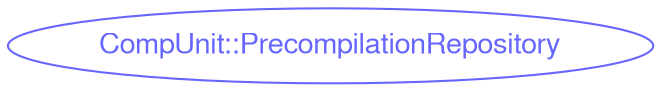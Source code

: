 digraph "raku-type-graph" {
    rankdir=BT;
    splines=polyline;
    overlap=false;

    graph [truecolor=true bgcolor="#FFFFFF"];
    // Types
    "CompUnit::PrecompilationRepository" [color="#6666FF", fontcolor="#6666FF", href="/type/CompUnit::PrecompilationRepository", fontname="FreeSans"];

    // Superclasses

    // Roles
}
